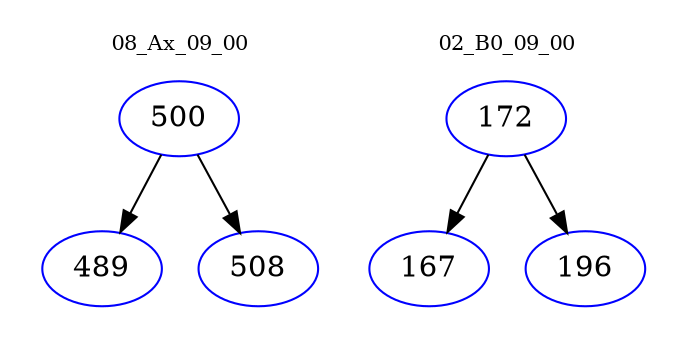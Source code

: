 digraph{
subgraph cluster_0 {
color = white
label = "08_Ax_09_00";
fontsize=10;
T0_500 [label="500", color="blue"]
T0_500 -> T0_489 [color="black"]
T0_489 [label="489", color="blue"]
T0_500 -> T0_508 [color="black"]
T0_508 [label="508", color="blue"]
}
subgraph cluster_1 {
color = white
label = "02_B0_09_00";
fontsize=10;
T1_172 [label="172", color="blue"]
T1_172 -> T1_167 [color="black"]
T1_167 [label="167", color="blue"]
T1_172 -> T1_196 [color="black"]
T1_196 [label="196", color="blue"]
}
}
